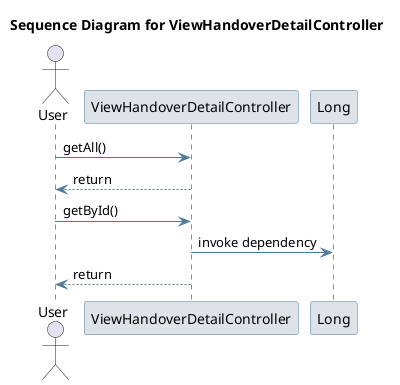 @startuml
skinparam sequence {
 ArrowColor #4D7A97 
 ParticipantBorderColor #4D7A97 
 ParticipantBackgroundColor #DEE3E9 
}
title Sequence Diagram for ViewHandoverDetailController

actor User
User -> ViewHandoverDetailController: getAll()
ViewHandoverDetailController --> User : return
User -> ViewHandoverDetailController: getById()
participant Long
ViewHandoverDetailController -> Long: invoke dependency
ViewHandoverDetailController --> User : return
@enduml